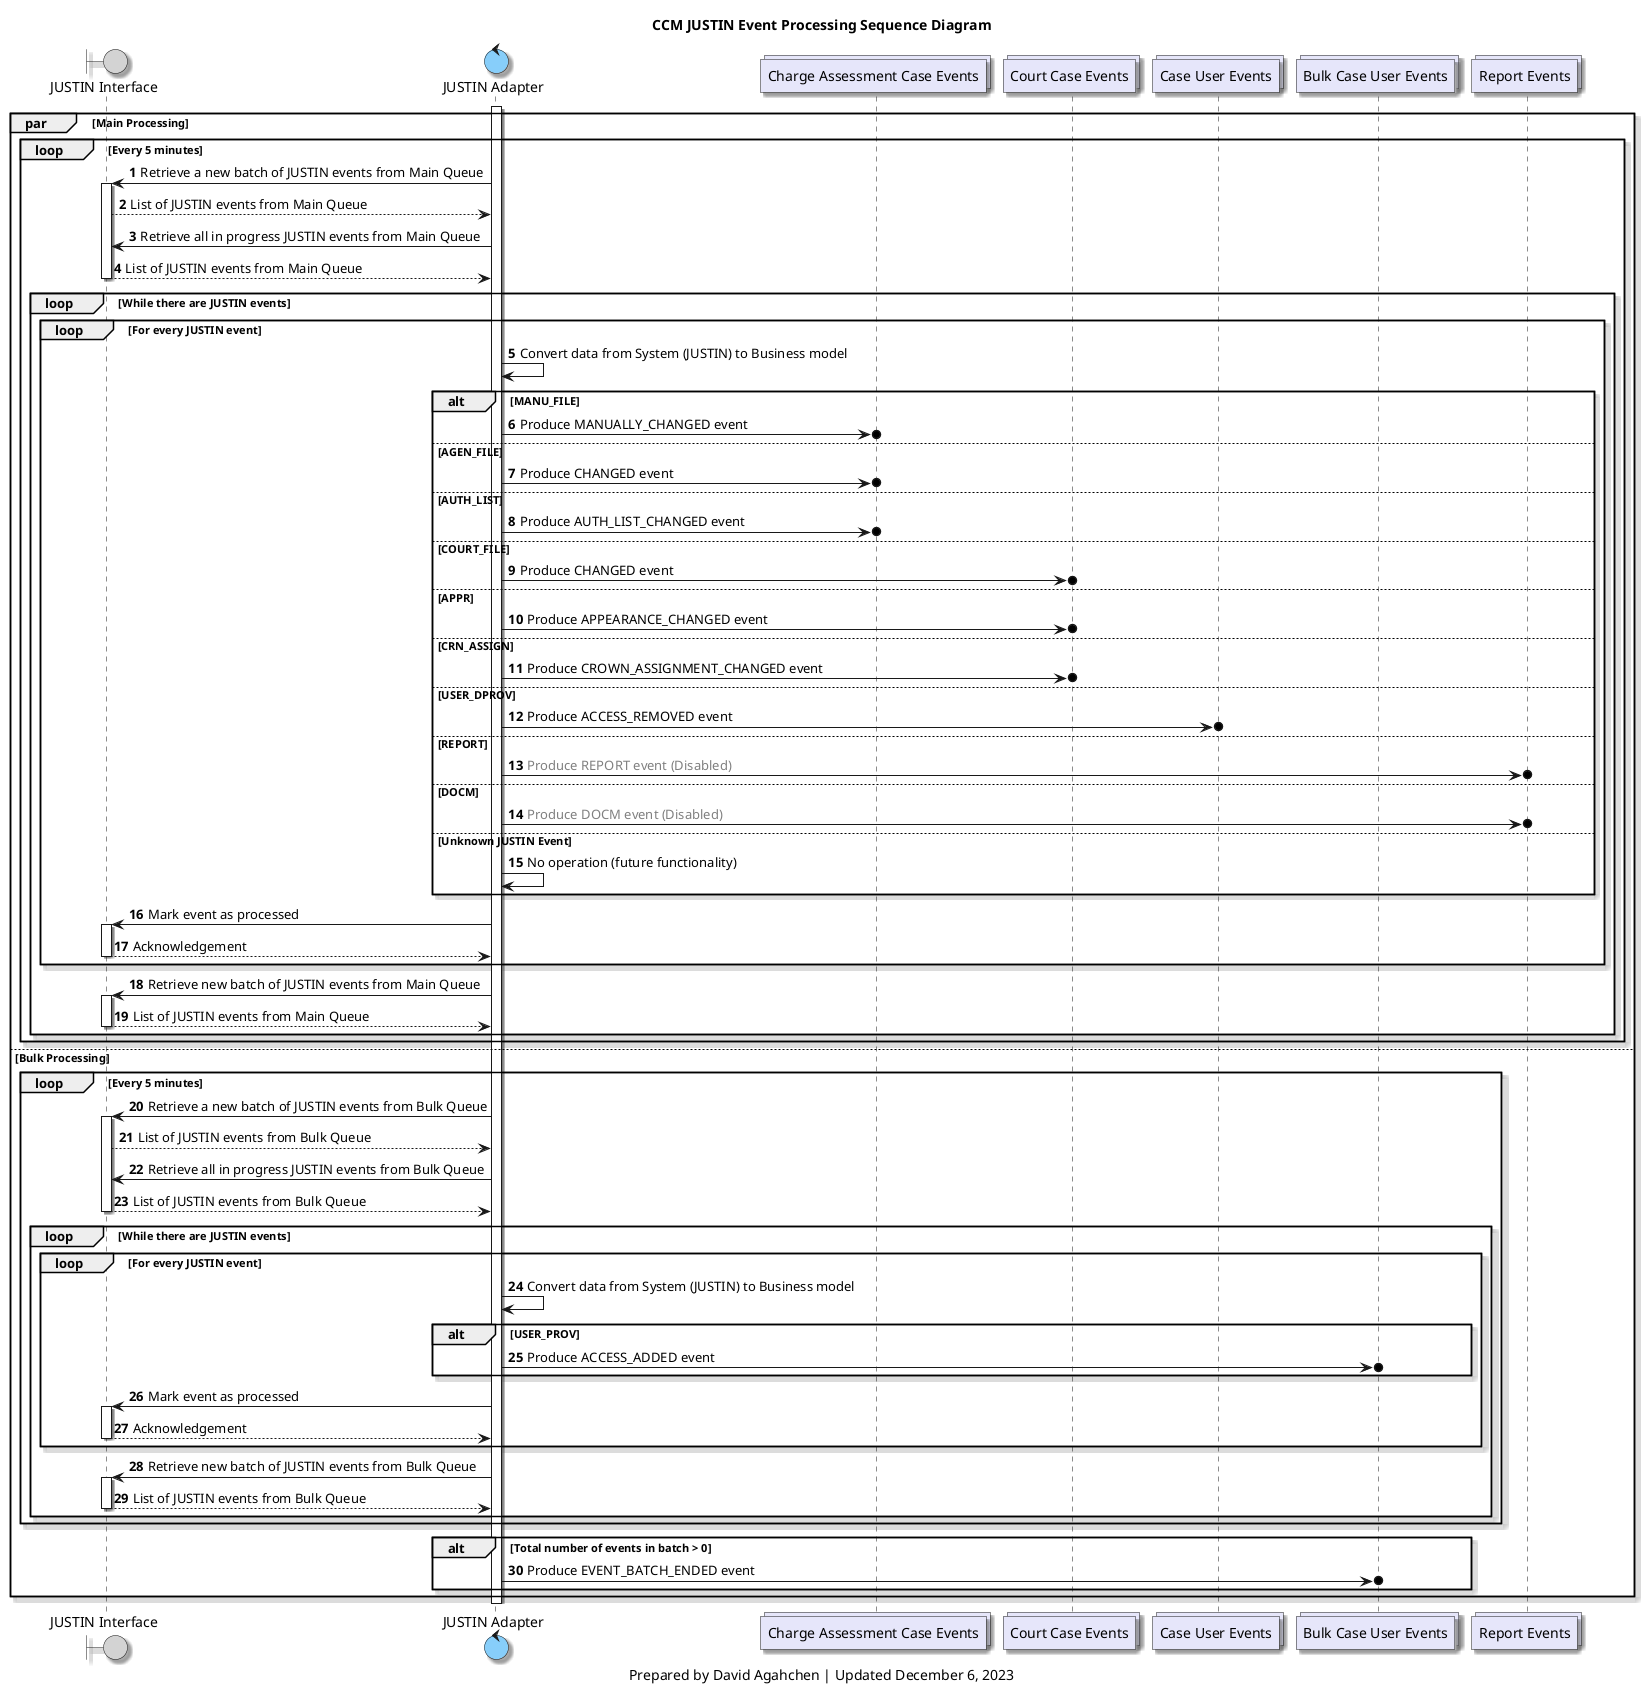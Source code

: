 @startuml
'hide footbox

skinparam Shadowing true
skinparam CollectionsBackgroundColor Lavender
skinparam ControlBackgroundColor LightSkyBlue
skinparam BoundaryBackgroundColor LightGrey

/' 
Available colours
https://plantuml-documentation.readthedocs.io/en/latest/formatting/color-names.html
'/

boundary j_interface as "JUSTIN Interface"
control j_adapter as "JUSTIN Adapter"
collections charge_assessment_cases_topic as "Charge Assessment Case Events"
collections court_cases_topic as "Court Case Events"
collections case_users_topic as "Case User Events"
collections bulk_case_users_topic as "Bulk Case User Events"
collections reports_topic as "Report Events"

title
CCM JUSTIN Event Processing Sequence Diagram
end title

autonumber

activate j_adapter

par Main Processing

    loop Every 5 minutes
        j_adapter-> j_interface: Retrieve a new batch of JUSTIN events from Main Queue
        activate j_interface
        j_interface --> j_adapter: List of JUSTIN events from Main Queue
        j_adapter-> j_interface: Retrieve all in progress JUSTIN events from Main Queue
        j_interface --> j_adapter: List of JUSTIN events from Main Queue
        deactivate j_interface

        loop While there are JUSTIN events
            loop For every JUSTIN event
                j_adapter -> j_adapter: Convert data from System (JUSTIN) to Business model
                alt MANU_FILE
                    j_adapter ->o charge_assessment_cases_topic: Produce MANUALLY_CHANGED event
                else AGEN_FILE
                    j_adapter ->o charge_assessment_cases_topic: Produce CHANGED event
                else AUTH_LIST
                    j_adapter ->o charge_assessment_cases_topic: Produce AUTH_LIST_CHANGED event
                else COURT_FILE
                    j_adapter ->o court_cases_topic: Produce CHANGED event
                else APPR
                    j_adapter ->o court_cases_topic: Produce APPEARANCE_CHANGED event
                else CRN_ASSIGN
                    j_adapter ->o court_cases_topic: Produce CROWN_ASSIGNMENT_CHANGED event
                else USER_DPROV
                    j_adapter ->o case_users_topic: Produce ACCESS_REMOVED event
                else REPORT
                    j_adapter ->o reports_topic: <font color=grey>Produce REPORT event (Disabled)</font>
                else DOCM
                    j_adapter ->o reports_topic: <font color=grey>Produce DOCM event (Disabled)</font>
                else Unknown JUSTIN Event
                    j_adapter -> j_adapter: No operation (future functionality)
                end
                j_adapter -> j_interface: Mark event as processed
                activate j_interface
                j_interface --> j_adapter: Acknowledgement
                deactivate j_interface
            end

            j_adapter-> j_interface: Retrieve new batch of JUSTIN events from Main Queue
            activate j_interface
            j_interface --> j_adapter: List of JUSTIN events from Main Queue
            deactivate j_interface
        end
    end

else Bulk Processing

    loop Every 5 minutes
        j_adapter-> j_interface: Retrieve a new batch of JUSTIN events from Bulk Queue
        activate j_interface
        j_interface --> j_adapter: List of JUSTIN events from Bulk Queue
        j_adapter-> j_interface: Retrieve all in progress JUSTIN events from Bulk Queue
        j_interface --> j_adapter: List of JUSTIN events from Bulk Queue
        deactivate j_interface

        loop While there are JUSTIN events
            loop For every JUSTIN event
                j_adapter -> j_adapter: Convert data from System (JUSTIN) to Business model
                alt USER_PROV
                    j_adapter ->o bulk_case_users_topic: Produce ACCESS_ADDED event
                end
                j_adapter -> j_interface: Mark event as processed
                activate j_interface
                j_interface --> j_adapter: Acknowledgement
                deactivate j_interface
            end

            j_adapter-> j_interface: Retrieve new batch of JUSTIN events from Bulk Queue
            activate j_interface
            j_interface --> j_adapter: List of JUSTIN events from Bulk Queue
            deactivate j_interface
        end
    end

    alt Total number of events in batch > 0
        j_adapter ->o bulk_case_users_topic : Produce EVENT_BATCH_ENDED event
    end

end
deactivate j_adapter

caption
Prepared by David Agahchen | Updated December 6, 2023
end caption
@enduml